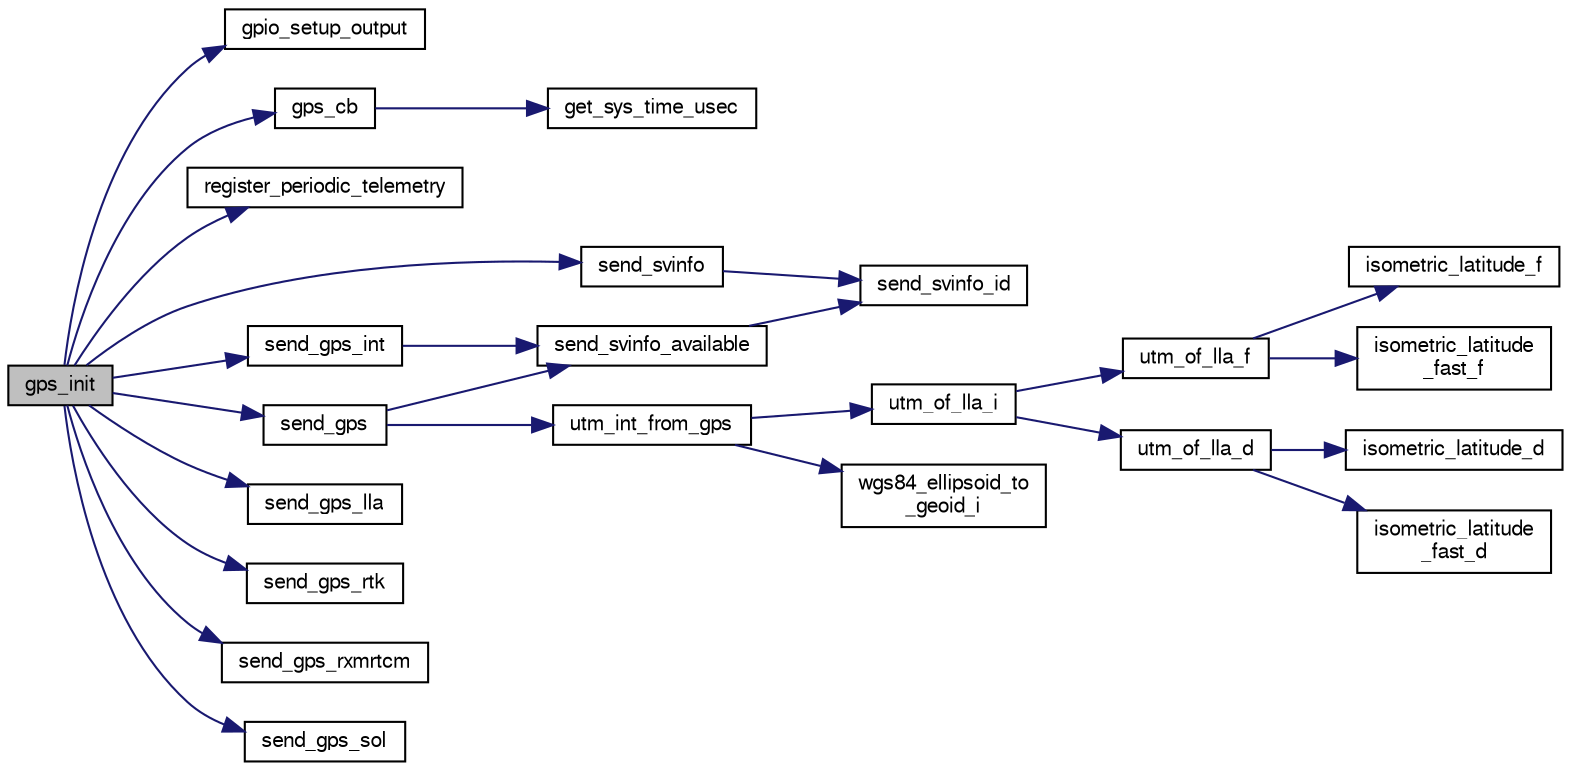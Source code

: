 digraph "gps_init"
{
  edge [fontname="FreeSans",fontsize="10",labelfontname="FreeSans",labelfontsize="10"];
  node [fontname="FreeSans",fontsize="10",shape=record];
  rankdir="LR";
  Node1 [label="gps_init",height=0.2,width=0.4,color="black", fillcolor="grey75", style="filled", fontcolor="black"];
  Node1 -> Node2 [color="midnightblue",fontsize="10",style="solid",fontname="FreeSans"];
  Node2 [label="gpio_setup_output",height=0.2,width=0.4,color="black", fillcolor="white", style="filled",URL="$chibios_2mcu__periph_2gpio__arch_8c.html#a614c4a447f1e43381d92c682ac3b953f",tooltip="Setup one or more pins of the given GPIO port as outputs. "];
  Node1 -> Node3 [color="midnightblue",fontsize="10",style="solid",fontname="FreeSans"];
  Node3 [label="gps_cb",height=0.2,width=0.4,color="black", fillcolor="white", style="filled",URL="$gps_8c.html#a1c1656ce80fe1f1ad49fea691164dbf8"];
  Node3 -> Node4 [color="midnightblue",fontsize="10",style="solid",fontname="FreeSans"];
  Node4 [label="get_sys_time_usec",height=0.2,width=0.4,color="black", fillcolor="white", style="filled",URL="$chibios_2mcu__periph_2sys__time__arch_8c.html#a7ddfef1f78a56c6b4c4c536b5d670bfb",tooltip="Get the time in microseconds since startup. "];
  Node1 -> Node5 [color="midnightblue",fontsize="10",style="solid",fontname="FreeSans"];
  Node5 [label="register_periodic_telemetry",height=0.2,width=0.4,color="black", fillcolor="white", style="filled",URL="$telemetry_8c.html#a8b8cf43739f06c54d16370c141b541a0",tooltip="Register a telemetry callback function. "];
  Node1 -> Node6 [color="midnightblue",fontsize="10",style="solid",fontname="FreeSans"];
  Node6 [label="send_gps",height=0.2,width=0.4,color="black", fillcolor="white", style="filled",URL="$gps_8c.html#ac803c4ab4fb8dc92a4c4463c07da1600"];
  Node6 -> Node7 [color="midnightblue",fontsize="10",style="solid",fontname="FreeSans"];
  Node7 [label="send_svinfo_available",height=0.2,width=0.4,color="black", fillcolor="white", style="filled",URL="$gps_8c.html#a7eb08958254a390bf626ecfd6dbf37de",tooltip="send SVINFO message if updated. "];
  Node7 -> Node8 [color="midnightblue",fontsize="10",style="solid",fontname="FreeSans"];
  Node8 [label="send_svinfo_id",height=0.2,width=0.4,color="black", fillcolor="white", style="filled",URL="$gps_8c.html#a938ba23671abdae703d2b14b930b55b8"];
  Node6 -> Node9 [color="midnightblue",fontsize="10",style="solid",fontname="FreeSans"];
  Node9 [label="utm_int_from_gps",height=0.2,width=0.4,color="black", fillcolor="white", style="filled",URL="$gps_8c.html#a4fff1fd94429e7d036ba27af86a8c5ed",tooltip="Convenience function to get utm position in int from GPS structure. "];
  Node9 -> Node10 [color="midnightblue",fontsize="10",style="solid",fontname="FreeSans"];
  Node10 [label="utm_of_lla_i",height=0.2,width=0.4,color="black", fillcolor="white", style="filled",URL="$group__math__geodetic__int.html#gad84470d73cce3f4d1c54bf579239849c",tooltip="Convert a LLA to UTM. "];
  Node10 -> Node11 [color="midnightblue",fontsize="10",style="solid",fontname="FreeSans"];
  Node11 [label="utm_of_lla_f",height=0.2,width=0.4,color="black", fillcolor="white", style="filled",URL="$pprz__geodetic__float_8c.html#af99d4775df518f30b741b49c26eceedd"];
  Node11 -> Node12 [color="midnightblue",fontsize="10",style="solid",fontname="FreeSans"];
  Node12 [label="isometric_latitude_f",height=0.2,width=0.4,color="black", fillcolor="white", style="filled",URL="$pprz__geodetic__float_8c.html#a25c5bd31de0ea0d0caf14a0d217ad3ea"];
  Node11 -> Node13 [color="midnightblue",fontsize="10",style="solid",fontname="FreeSans"];
  Node13 [label="isometric_latitude\l_fast_f",height=0.2,width=0.4,color="black", fillcolor="white", style="filled",URL="$pprz__geodetic__float_8c.html#a21ea1b369f7d4abd984fb89c488dde24"];
  Node10 -> Node14 [color="midnightblue",fontsize="10",style="solid",fontname="FreeSans"];
  Node14 [label="utm_of_lla_d",height=0.2,width=0.4,color="black", fillcolor="white", style="filled",URL="$group__math__geodetic__double.html#ga9d76a215409f6f6bfcfe8214d6398250"];
  Node14 -> Node15 [color="midnightblue",fontsize="10",style="solid",fontname="FreeSans"];
  Node15 [label="isometric_latitude_d",height=0.2,width=0.4,color="black", fillcolor="white", style="filled",URL="$pprz__geodetic__double_8c.html#a4e6981a579464b9dcb9a7ea51bd184b0"];
  Node14 -> Node16 [color="midnightblue",fontsize="10",style="solid",fontname="FreeSans"];
  Node16 [label="isometric_latitude\l_fast_d",height=0.2,width=0.4,color="black", fillcolor="white", style="filled",URL="$pprz__geodetic__double_8c.html#ab041f54d7a1272975623da5aaa67a39b"];
  Node9 -> Node17 [color="midnightblue",fontsize="10",style="solid",fontname="FreeSans"];
  Node17 [label="wgs84_ellipsoid_to\l_geoid_i",height=0.2,width=0.4,color="black", fillcolor="white", style="filled",URL="$group__math__geodetic__wgs84.html#ga8a5f4f94c58a37c5d62b6d80ed0653c6",tooltip="Get WGS84 ellipsoid/geoid separation. "];
  Node1 -> Node18 [color="midnightblue",fontsize="10",style="solid",fontname="FreeSans"];
  Node18 [label="send_gps_int",height=0.2,width=0.4,color="black", fillcolor="white", style="filled",URL="$gps_8c.html#a6d23eecfe781f0c056b6168f2c9d79cd"];
  Node18 -> Node7 [color="midnightblue",fontsize="10",style="solid",fontname="FreeSans"];
  Node1 -> Node19 [color="midnightblue",fontsize="10",style="solid",fontname="FreeSans"];
  Node19 [label="send_gps_lla",height=0.2,width=0.4,color="black", fillcolor="white", style="filled",URL="$gps_8c.html#a759fae606fdb1c49a324d700e29282ff"];
  Node1 -> Node20 [color="midnightblue",fontsize="10",style="solid",fontname="FreeSans"];
  Node20 [label="send_gps_rtk",height=0.2,width=0.4,color="black", fillcolor="white", style="filled",URL="$gps_8c.html#af37edd466be7d8387d8fd6ca42a6ac9b"];
  Node1 -> Node21 [color="midnightblue",fontsize="10",style="solid",fontname="FreeSans"];
  Node21 [label="send_gps_rxmrtcm",height=0.2,width=0.4,color="black", fillcolor="white", style="filled",URL="$gps_8c.html#ab18ae177901bcfb8e7ac79113ab9b8f3"];
  Node1 -> Node22 [color="midnightblue",fontsize="10",style="solid",fontname="FreeSans"];
  Node22 [label="send_gps_sol",height=0.2,width=0.4,color="black", fillcolor="white", style="filled",URL="$gps_8c.html#aff19d069394eabda725637cba722afcd"];
  Node1 -> Node23 [color="midnightblue",fontsize="10",style="solid",fontname="FreeSans"];
  Node23 [label="send_svinfo",height=0.2,width=0.4,color="black", fillcolor="white", style="filled",URL="$gps_8c.html#adce46b1d3eb549af6f1358bdcb25599d",tooltip="send SVINFO message (regardless of state) "];
  Node23 -> Node8 [color="midnightblue",fontsize="10",style="solid",fontname="FreeSans"];
}
